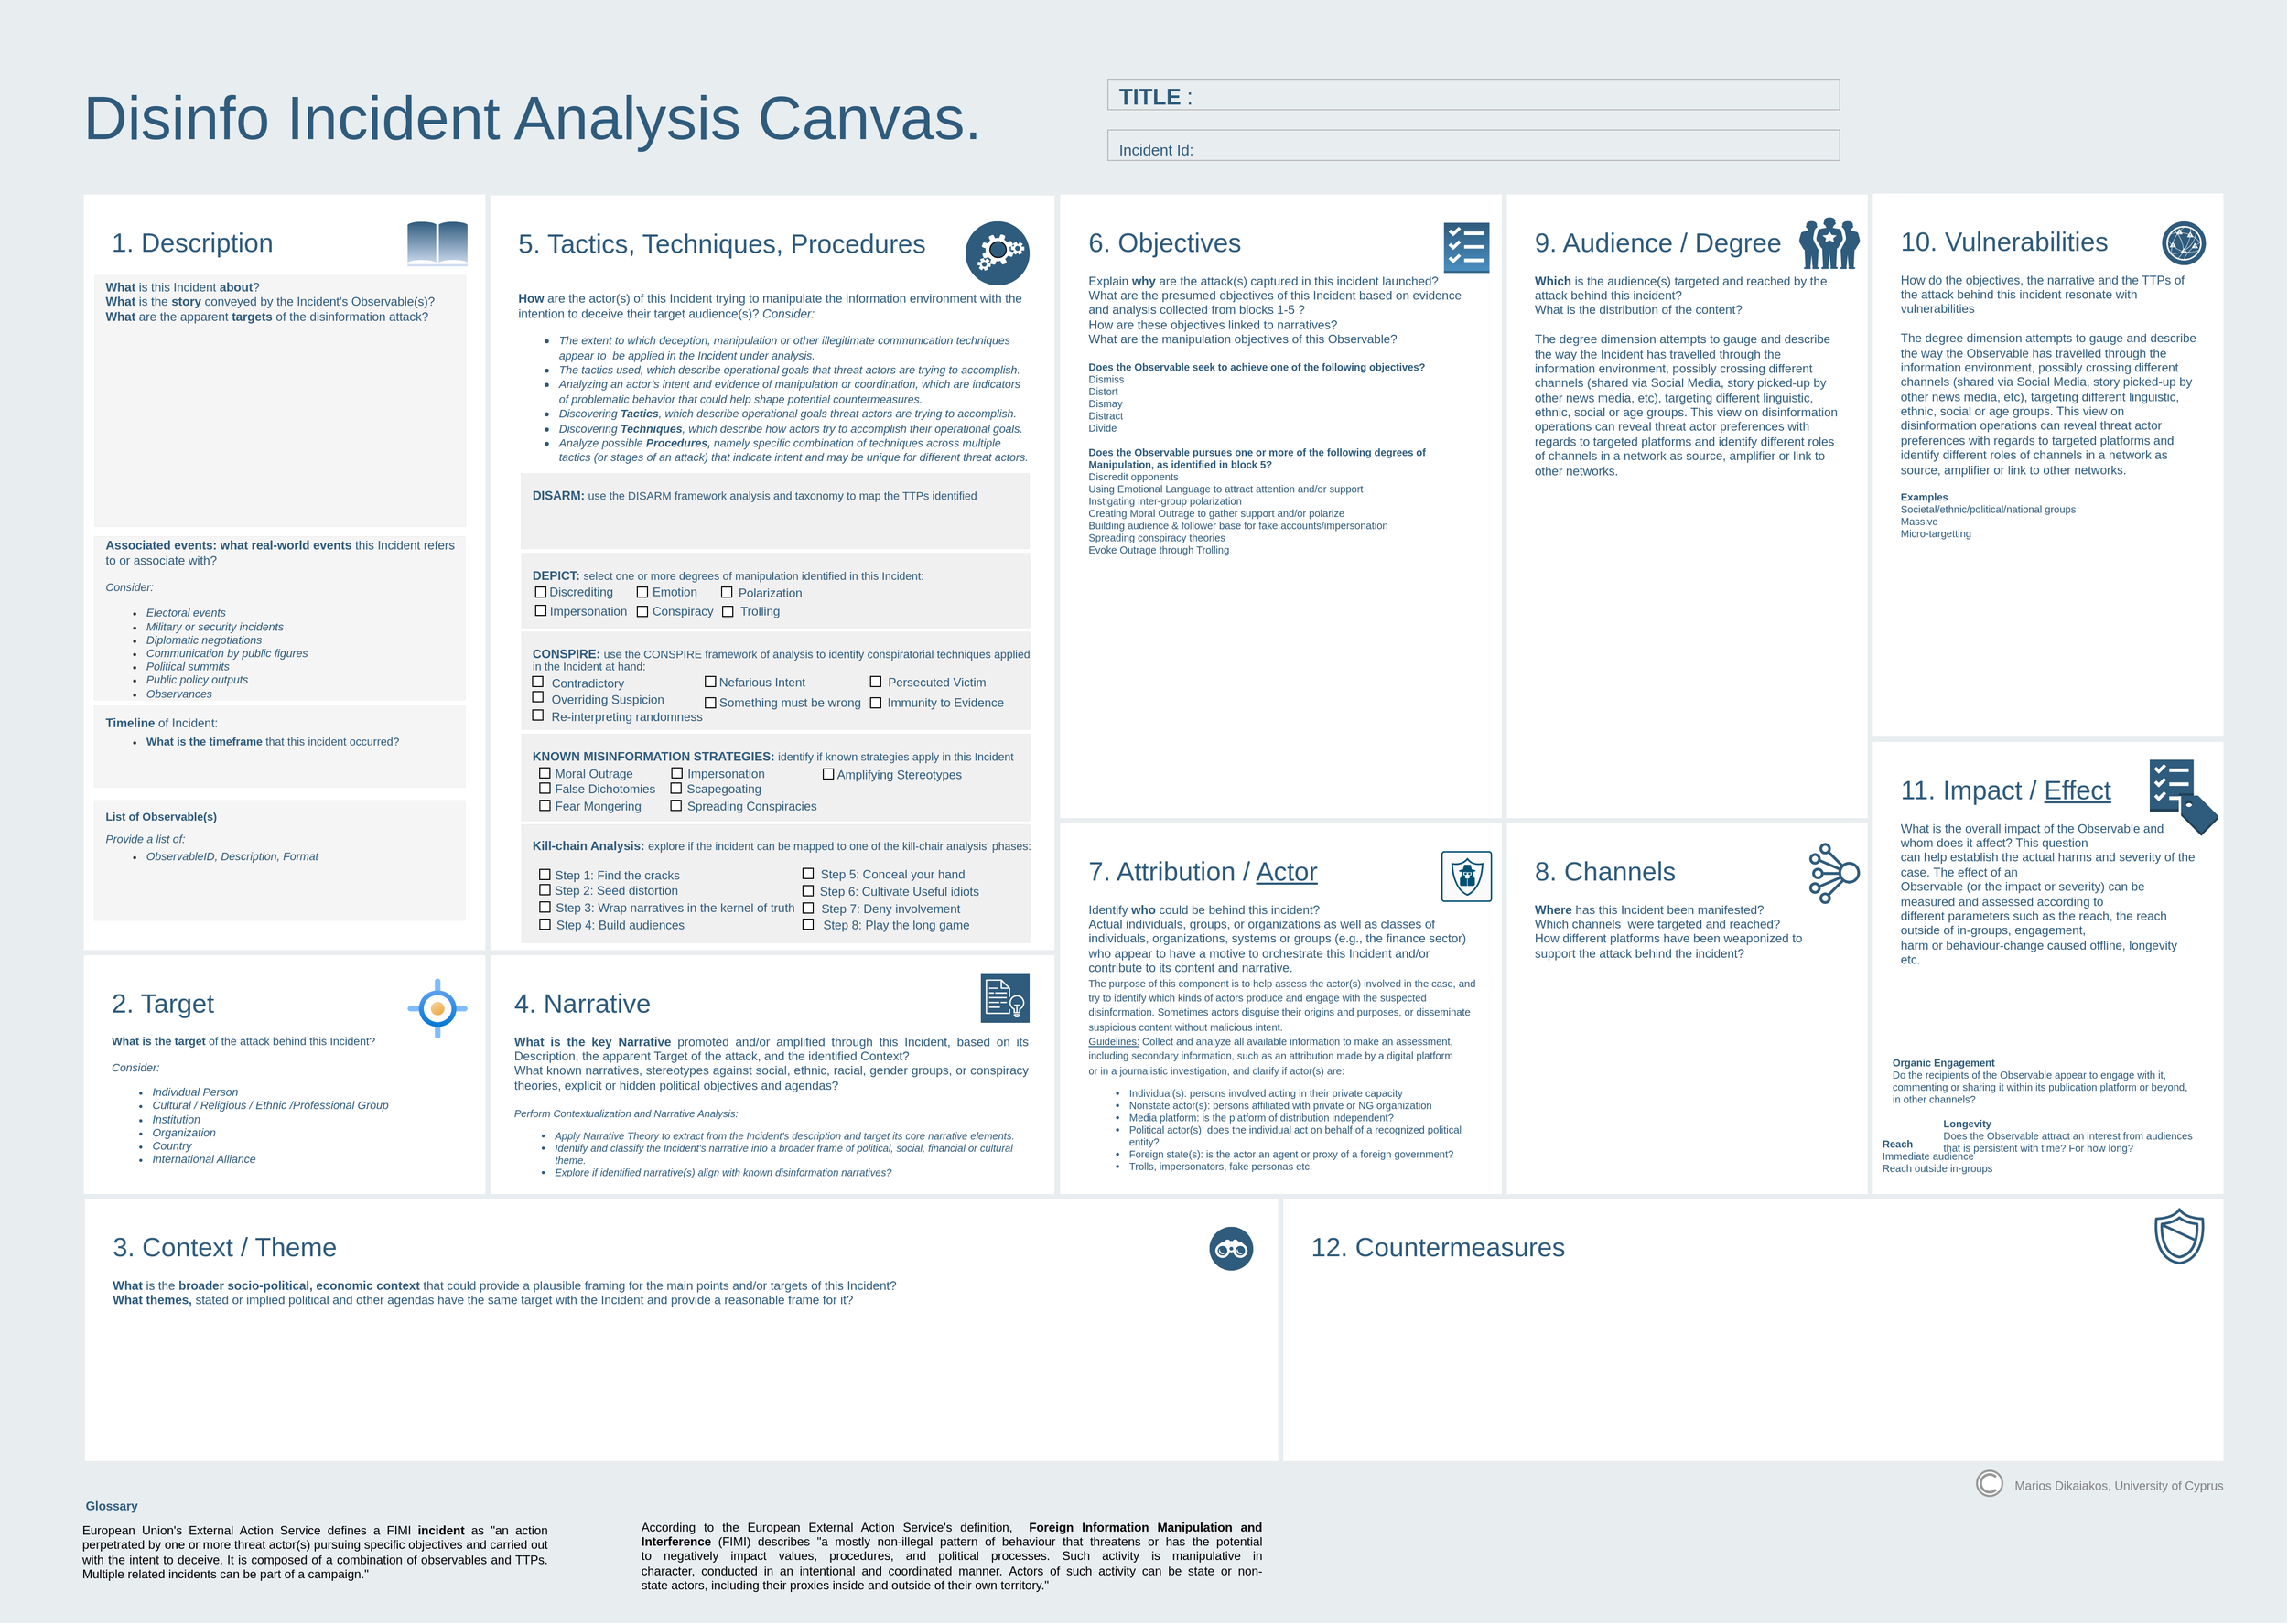 <mxfile version="23.1.5" type="device">
  <diagram id="07fea595-8f29-1299-0266-81d95cde20df" name="Page-1">
    <mxGraphModel dx="5323" dy="1423" grid="1" gridSize="10" guides="1" tooltips="1" connect="1" arrows="1" fold="1" page="1" pageScale="1" pageWidth="2336" pageHeight="1654" background="none" math="0" shadow="0">
      <root>
        <mxCell id="0" />
        <mxCell id="1" parent="0" />
        <mxCell id="698" value="" style="rounded=0;whiteSpace=wrap;html=1;shadow=0;labelBackgroundColor=none;strokeColor=none;strokeWidth=3;fillColor=#e8edf0;fontSize=60;fontColor=#2F5B7C;align=left;" parent="1" vertex="1">
          <mxGeometry x="-2290" y="32" width="2250" height="1598" as="geometry" />
        </mxCell>
        <mxCell id="699" value="&lt;div style=&quot;font-size: 26px&quot;&gt;&lt;font style=&quot;font-size: 26px&quot;&gt;9. Audience / Degree&lt;/font&gt;&lt;/div&gt;&lt;div&gt;&lt;br&gt;&lt;/div&gt;&lt;div&gt;&lt;div style=&quot;border-color: var(--border-color);&quot;&gt;&lt;span style=&quot;background-color: initial;&quot;&gt;&lt;b&gt;Which &lt;/b&gt;is the&amp;nbsp;audience(s) targeted and reached by the attack behind this incident?&lt;/span&gt;&lt;/div&gt;&lt;div style=&quot;border-color: var(--border-color);&quot;&gt;&lt;span style=&quot;background-color: initial;&quot;&gt;What is the distribution of the content?&amp;nbsp;&lt;/span&gt;&lt;br&gt;&lt;/div&gt;&lt;div style=&quot;border-color: var(--border-color);&quot;&gt;&lt;br style=&quot;border-color: var(--border-color);&quot;&gt;&lt;/div&gt;&lt;div style=&quot;border-color: var(--border-color);&quot;&gt;The degree dimension attempts to gauge and describe the way the Incident has travelled through the information environment, possibly crossing different channels (shared via Social Media, story picked-up by other news media, etc), targeting different linguistic, ethnic, social or age groups. This view on disinformation operations can reveal threat actor preferences with regards to targeted platforms and identify different roles of channels in a network as source, amplifier or link to other networks.&lt;/div&gt;&lt;/div&gt;&lt;div&gt;&lt;br&gt;&lt;/div&gt;" style="rounded=0;whiteSpace=wrap;html=1;shadow=0;labelBackgroundColor=none;strokeColor=#e8edf0;strokeWidth=5;fillColor=#ffffff;fontSize=12;fontColor=#2F5B7C;align=left;verticalAlign=top;spacing=30;" parent="1" vertex="1">
          <mxGeometry x="-810" y="221" width="360" height="619" as="geometry" />
        </mxCell>
        <mxCell id="700" value="&lt;font&gt;&lt;font style=&quot;font-size: 26px&quot;&gt;1. Description&lt;br&gt;&lt;/font&gt;&lt;/font&gt;&lt;div style=&quot;font-size: 10px&quot;&gt;&lt;br&gt;&lt;/div&gt;&lt;div style=&quot;font-size: 10px&quot;&gt;&lt;br&gt;&lt;/div&gt;" style="rounded=0;whiteSpace=wrap;html=1;shadow=0;labelBackgroundColor=none;strokeColor=#e8edf0;strokeWidth=5;fillColor=#ffffff;fontSize=12;fontColor=#2F5B7C;align=left;verticalAlign=top;spacing=30;" parent="1" vertex="1">
          <mxGeometry x="-2210" y="221" width="400" height="749" as="geometry" />
        </mxCell>
        <mxCell id="702" value="&lt;div&gt;&lt;font style=&quot;font-size: 26px&quot;&gt;5. Tactics, Techniques, Procedures&amp;nbsp;&lt;/font&gt;&lt;/div&gt;&lt;div&gt;&lt;font style=&quot;font-size: 26px&quot;&gt;&lt;br&gt;&lt;/font&gt;&lt;/div&gt;&lt;div style=&quot;&quot;&gt;&lt;div&gt;&lt;b&gt;How &lt;/b&gt;are the actor(s) of this Incident trying to manipulate the information environment with the intention to deceive their target audience(s)?&amp;nbsp;&lt;i style=&quot;background-color: initial;&quot;&gt;Consider:&lt;/i&gt;&lt;/div&gt;&lt;div&gt;&lt;ul&gt;&lt;li&gt;&lt;span style=&quot;background-color: initial;&quot;&gt;&lt;i&gt;&lt;font style=&quot;font-size: 11px;&quot;&gt;The extent to which deception, manipulation or other illegitimate communication&amp;nbsp;techniques appear to&amp;nbsp; be applied in the Incident under analysis.&amp;nbsp;&lt;/font&gt;&lt;/i&gt;&lt;/span&gt;&lt;/li&gt;&lt;li&gt;&lt;i&gt;&lt;font style=&quot;font-size: 11px;&quot;&gt;&lt;span style=&quot;background-color: initial;&quot;&gt;The t&lt;/span&gt;&lt;span style=&quot;background-color: initial;&quot;&gt;actics used, which describe operational goals that threat actors are trying to accomplish.&lt;/span&gt;&lt;/font&gt;&lt;/i&gt;&lt;/li&gt;&lt;li&gt;&lt;i&gt;&lt;font style=&quot;font-size: 11px;&quot;&gt;&lt;span style=&quot;background-color: initial;&quot;&gt;Analyzing an actor’s intent&amp;nbsp;&lt;/span&gt;&lt;span style=&quot;background-color: initial;&quot;&gt;and evidence of manipulation or coordination, which are indicators of problematic behavior that could help&amp;nbsp;&lt;/span&gt;&lt;span style=&quot;background-color: initial;&quot;&gt;shape potential countermeasures.&lt;/span&gt;&lt;/font&gt;&lt;/i&gt;&lt;/li&gt;&lt;li&gt;&lt;i&gt;&lt;font style=&quot;font-size: 11px;&quot;&gt;Discovering &lt;b&gt;Tactics&lt;/b&gt;, which describe operational goals threat actors are trying to accomplish.&amp;nbsp;&lt;/font&gt;&lt;/i&gt;&lt;/li&gt;&lt;li&gt;&lt;i&gt;&lt;font style=&quot;font-size: 11px;&quot;&gt;Discovering &lt;b&gt;Techniques&lt;/b&gt;, which describe how actors try to accomplish their operational goals.&lt;/font&gt;&lt;/i&gt;&lt;/li&gt;&lt;li&gt;&lt;i&gt;&lt;font style=&quot;font-size: 11px;&quot;&gt;Analyze possible &lt;b&gt;Procedures, &lt;/b&gt;namely&amp;nbsp;specific combination of techniques across multiple tactics (or stages of an attack) that indicate intent and may be unique for different threat actors.&lt;/font&gt;&lt;/i&gt;&lt;/li&gt;&lt;/ul&gt;&lt;/div&gt;&lt;/div&gt;" style="rounded=0;whiteSpace=wrap;html=1;shadow=0;labelBackgroundColor=none;strokeColor=#e8edf0;strokeWidth=5;fillColor=#ffffff;fontSize=12;fontColor=#2F5B7C;align=left;verticalAlign=top;spacing=30;" parent="1" vertex="1">
          <mxGeometry x="-1810" y="222" width="560" height="748" as="geometry" />
        </mxCell>
        <mxCell id="703" value="&lt;div style=&quot;font-size: 26px&quot;&gt;&lt;font style=&quot;font-size: 26px&quot;&gt;6. Objectives&lt;/font&gt;&lt;/div&gt;&lt;div&gt;&lt;br&gt;&lt;/div&gt;&lt;div&gt;Explain &lt;b&gt;why&lt;/b&gt;&amp;nbsp;are the attack(s) captured in this incident launched?&amp;nbsp;&lt;/div&gt;&lt;div&gt;What are the presumed objectives of this Incident based on evidence and analysis collected&lt;span style=&quot;background-color: initial;&quot;&gt;&amp;nbsp;from blocks 1-5 ?&amp;nbsp;&lt;/span&gt;&lt;/div&gt;&lt;div&gt;&lt;span style=&quot;background-color: initial;&quot;&gt;How are these objectives linked to narratives?&lt;/span&gt;&lt;/div&gt;&lt;div&gt;What are the manipulation objectives of this Observable?&lt;br&gt;&lt;/div&gt;&lt;div&gt;&lt;br&gt;&lt;/div&gt;&lt;div style=&quot;font-size: 10px&quot;&gt;&lt;font style=&quot;font-size: 10px&quot;&gt;&lt;b&gt;Does the Observable seek to achieve one of the following objectives?&lt;/b&gt;&lt;/font&gt;&lt;/div&gt;&lt;div style=&quot;font-size: 10px&quot;&gt;&lt;font style=&quot;font-size: 10px&quot;&gt;Dismiss&lt;/font&gt;&lt;/div&gt;&lt;div style=&quot;font-size: 10px&quot;&gt;&lt;font style=&quot;font-size: 10px&quot;&gt;Distort&lt;/font&gt;&lt;/div&gt;&lt;div style=&quot;font-size: 10px&quot;&gt;&lt;font style=&quot;font-size: 10px&quot;&gt;Dismay&lt;/font&gt;&lt;/div&gt;&lt;div style=&quot;font-size: 10px&quot;&gt;&lt;font style=&quot;font-size: 10px&quot;&gt;Distract&lt;/font&gt;&lt;/div&gt;&lt;div style=&quot;font-size: 10px&quot;&gt;&lt;font style=&quot;font-size: 10px&quot;&gt;Divide&lt;/font&gt;&lt;/div&gt;&lt;div style=&quot;font-size: 10px&quot;&gt;&lt;font style=&quot;font-size: 10px&quot;&gt;&lt;br&gt;&lt;/font&gt;&lt;/div&gt;&lt;div style=&quot;font-size: 10px&quot;&gt;&lt;font style=&quot;font-size: 10px&quot;&gt;&lt;b&gt;Does the Observable pursues one or more of the following degrees of Manipulation, as identified in block 5?&lt;/b&gt;&lt;/font&gt;&lt;/div&gt;&lt;div style=&quot;font-size: 10px&quot;&gt;Discredit opponents&lt;/div&gt;&lt;div style=&quot;font-size: 10px&quot;&gt;Using Emotional Language to attract attention and/or support&lt;/div&gt;&lt;div style=&quot;font-size: 10px&quot;&gt;Instigating inter-group polarization&lt;/div&gt;&lt;div style=&quot;font-size: 10px&quot;&gt;Creating Moral Outrage to gather support and/or polarize&lt;/div&gt;&lt;div style=&quot;font-size: 10px&quot;&gt;Building audience &amp;amp; follower base for fake accounts/impersonation&lt;/div&gt;&lt;div style=&quot;font-size: 10px&quot;&gt;Spreading conspiracy theories&lt;/div&gt;&lt;div style=&quot;font-size: 10px&quot;&gt;Evoke Outrage through Trolling&lt;/div&gt;" style="rounded=0;whiteSpace=wrap;html=1;shadow=0;labelBackgroundColor=none;strokeColor=#e8edf0;strokeWidth=5;fillColor=#ffffff;fontSize=12;fontColor=#2F5B7C;align=left;verticalAlign=top;spacing=30;" parent="1" vertex="1">
          <mxGeometry x="-1249.5" y="221" width="439.5" height="619" as="geometry" />
        </mxCell>
        <mxCell id="706" value="&lt;div style=&quot;font-size: 26px&quot;&gt;&lt;font style=&quot;font-size: 26px&quot;&gt;4. Narrative&lt;/font&gt;&lt;/div&gt;&lt;div&gt;&lt;br&gt;&lt;/div&gt;&lt;b&gt;&lt;div style=&quot;text-align: justify;&quot;&gt;&lt;b style=&quot;background-color: initial;&quot;&gt;What is the key Narrative&lt;/b&gt;&lt;span style=&quot;background-color: initial; font-weight: normal;&quot;&gt;&amp;nbsp;promoted and/or amplified through this Incident, b&lt;/span&gt;&lt;span style=&quot;background-color: initial; font-weight: normal;&quot;&gt;ased on its Description, the apparent Target of the attack, and the identified Context?&lt;/span&gt;&lt;/div&gt;&lt;/b&gt;&lt;span style=&quot;background-color: initial;&quot;&gt;&lt;div style=&quot;text-align: justify;&quot;&gt;&lt;span style=&quot;background-color: initial;&quot;&gt;What known narratives, stereotypes against social, ethnic, racial, gender groups, or conspiracy theories, explicit or hidden political objectives and agendas?&lt;/span&gt;&lt;/div&gt;&lt;/span&gt;&lt;div&gt;&lt;br&gt;&lt;/div&gt;&lt;div style=&quot;font-size: 10px&quot;&gt;&lt;div&gt;&lt;i&gt;Perform Contextualization and Narrative Analysis:&lt;/i&gt;&lt;/div&gt;&lt;div&gt;&lt;ul&gt;&lt;li&gt;&lt;i style=&quot;background-color: initial;&quot;&gt;&lt;font style=&quot;background-color: initial;&quot;&gt;Apply Narrative Theory to extract from the Incident&#39;s description and target its core narrative elements.&lt;/font&gt;&amp;nbsp;&lt;/i&gt;&lt;br&gt;&lt;/li&gt;&lt;li&gt;&lt;i&gt;Identify and classify the Incident&#39;s narrative into a broader frame of political, social, financial or cultural theme.&amp;nbsp;&lt;/i&gt;&lt;/li&gt;&lt;li&gt;&lt;span style=&quot;background-color: initial;&quot;&gt;&lt;i&gt;Explore if identified narrative(s) align with known disinformation narratives?&lt;/i&gt;&lt;/span&gt;&lt;/li&gt;&lt;/ul&gt;&lt;/div&gt;&lt;/div&gt;" style="rounded=0;whiteSpace=wrap;html=1;shadow=0;labelBackgroundColor=none;strokeColor=#e8edf0;strokeWidth=5;fillColor=#ffffff;fontSize=12;fontColor=#2F5B7C;align=left;verticalAlign=top;spacing=30;" parent="1" vertex="1">
          <mxGeometry x="-1814" y="970" width="564" height="240" as="geometry" />
        </mxCell>
        <mxCell id="707" value="&lt;div style=&quot;font-size: 26px&quot;&gt;&lt;font style=&quot;font-size: 26px&quot;&gt;11. Impact / &lt;u style=&quot;&quot;&gt;Effect&lt;/u&gt;&lt;/font&gt;&lt;/div&gt;&lt;div&gt;&lt;br&gt;&lt;/div&gt;&lt;div&gt;What is the overall impact of the Observable and whom does it affect? This question&amp;nbsp;&lt;/div&gt;&lt;div&gt;can help establish the actual harms and severity of the case.&amp;nbsp;&lt;span style=&quot;background-color: initial;&quot;&gt;The effect of an&amp;nbsp;&lt;/span&gt;&lt;/div&gt;&lt;div&gt;&lt;span style=&quot;background-color: initial;&quot;&gt;Observable (or the impact or severity) can be measured and assessed according to&lt;/span&gt;&lt;/div&gt;&lt;div&gt;&lt;span style=&quot;background-color: initial;&quot;&gt;different parameters such as the reach, the reach outside of in-groups, engagement,&amp;nbsp;&lt;/span&gt;&lt;/div&gt;&lt;div&gt;&lt;span style=&quot;background-color: initial;&quot;&gt;harm or behaviour-change caused offline, longevity etc.&lt;/span&gt;&lt;/div&gt;" style="rounded=0;whiteSpace=wrap;html=1;shadow=0;labelBackgroundColor=none;strokeColor=#e8edf0;strokeWidth=5;fillColor=#ffffff;fontSize=12;fontColor=#2F5B7C;align=left;verticalAlign=top;spacing=30;" parent="1" vertex="1">
          <mxGeometry x="-450" y="760" width="350" height="450" as="geometry" />
        </mxCell>
        <mxCell id="708" value="Disinfo Incident Analysis Canvas." style="text;html=1;resizable=0;points=[];autosize=1;align=left;verticalAlign=top;spacingTop=-4;fontSize=60;fontColor=#2F5B7C;" parent="1" vertex="1">
          <mxGeometry x="-2210" y="110" width="910" height="80" as="geometry" />
        </mxCell>
        <mxCell id="712" value="&lt;div style=&quot;font-size: 10px&quot;&gt;&lt;b&gt;Organic Engagement&lt;/b&gt;&lt;/div&gt;&lt;div style=&quot;font-size: 10px&quot;&gt;Do the recipients of the Observable appear to engage with it,&lt;/div&gt;&lt;div style=&quot;font-size: 10px&quot;&gt;commenting or sharing it within its publication platform or beyond,&amp;nbsp;&lt;/div&gt;&lt;div style=&quot;font-size: 10px&quot;&gt;in&amp;nbsp;&lt;span style=&quot;background-color: initial;&quot;&gt;other channels?&lt;/span&gt;&lt;span style=&quot;background-color: initial;&quot;&gt;&amp;nbsp;&lt;/span&gt;&lt;/div&gt;" style="text;html=1;resizable=0;points=[];autosize=1;align=left;verticalAlign=top;spacingTop=-4;fontSize=10;fontColor=#2F5B7C;" parent="1" vertex="1">
          <mxGeometry x="-430" y="1070" width="320" height="60" as="geometry" />
        </mxCell>
        <mxCell id="713" value="&lt;div style=&quot;font-size: 10px&quot;&gt;&lt;b&gt;Reach&lt;/b&gt;&lt;/div&gt;&lt;div style=&quot;font-size: 10px&quot;&gt;Immediate audience&lt;/div&gt;&lt;div style=&quot;font-size: 10px&quot;&gt;Reach outside in-groups&lt;/div&gt;&lt;div style=&quot;font-size: 10px&quot;&gt;&lt;br&gt;&lt;/div&gt;" style="text;html=1;resizable=0;points=[];autosize=1;align=left;verticalAlign=top;spacingTop=-4;fontSize=10;fontColor=#2F5B7C;" parent="1" vertex="1">
          <mxGeometry x="-440" y="1150" width="130" height="60" as="geometry" />
        </mxCell>
        <mxCell id="714" value="&lt;div style=&quot;font-size: 10px&quot;&gt;&lt;b&gt;Longevity&lt;/b&gt;&lt;/div&gt;&lt;div style=&quot;font-size: 10px&quot;&gt;Does the Observable attract an interest from audiences&amp;nbsp;&lt;/div&gt;&lt;div style=&quot;font-size: 10px&quot;&gt;that is persistent with time? For how long?&lt;/div&gt;" style="text;html=1;resizable=0;points=[];autosize=1;align=left;verticalAlign=top;spacingTop=-4;fontSize=10;fontColor=#2F5B7C;" parent="1" vertex="1">
          <mxGeometry x="-380" y="1130" width="270" height="40" as="geometry" />
        </mxCell>
        <mxCell id="718" value="" style="dashed=0;html=1;shape=mxgraph.aws3.checklist_cost;fillColor=#2F5B7C;gradientColor=none;shadow=0;labelBackgroundColor=none;strokeColor=none;strokeWidth=3;fontSize=10;fontColor=#2F5B7C;align=left;" parent="1" vertex="1">
          <mxGeometry x="-175" y="780" width="67.5" height="75" as="geometry" />
        </mxCell>
        <mxCell id="clvNrAkNPHboKzo4sber-737" value="" style="verticalLabelPosition=bottom;sketch=0;html=1;fillColor=#2F5B7C;strokeColor=none;verticalAlign=top;pointerEvents=1;align=center;shape=mxgraph.cisco_safe.people_places_things_icons.icon1;fontColor=#004C99;" parent="1" vertex="1">
          <mxGeometry x="-520" y="246.13" width="60" height="50.75" as="geometry" />
        </mxCell>
        <mxCell id="clvNrAkNPHboKzo4sber-739" style="edgeStyle=orthogonalEdgeStyle;rounded=0;orthogonalLoop=1;jettySize=auto;html=1;exitX=0.5;exitY=1;exitDx=0;exitDy=0;" parent="1" edge="1">
          <mxGeometry relative="1" as="geometry">
            <mxPoint x="-2025" y="1240" as="sourcePoint" />
            <mxPoint x="-2025" y="1240" as="targetPoint" />
          </mxGeometry>
        </mxCell>
        <mxCell id="clvNrAkNPHboKzo4sber-750" value="&lt;div style=&quot;font-size: 26px&quot;&gt;&lt;font style=&quot;font-size: 26px&quot;&gt;3. Context / Theme&lt;/font&gt;&lt;/div&gt;&lt;div&gt;&lt;br&gt;&lt;/div&gt;&lt;div&gt;&lt;b&gt;What&lt;/b&gt; is the &lt;b&gt;broader socio-political, economic context&lt;/b&gt; that could provide a plausible framing for the main points and/or targets of this Incident?&amp;nbsp;&lt;/div&gt;&lt;div&gt;&lt;b&gt;What themes,&lt;/b&gt; stated or implied political and other agendas have the same target with the Incident and provide a reasonable frame for it?&lt;br&gt;&lt;/div&gt;&lt;div&gt;&lt;br&gt;&lt;/div&gt;" style="rounded=0;whiteSpace=wrap;html=1;shadow=0;labelBackgroundColor=none;strokeColor=#e8edf0;strokeWidth=5;fillColor=#ffffff;fontSize=12;fontColor=#2F5B7C;align=left;verticalAlign=top;spacing=30;" parent="1" vertex="1">
          <mxGeometry x="-2209" y="1210" width="1179" height="263" as="geometry" />
        </mxCell>
        <mxCell id="clvNrAkNPHboKzo4sber-757" value="Marios Dikaiakos, University of Cyprus" style="text;strokeColor=none;align=center;fillColor=none;html=1;verticalAlign=middle;whiteSpace=wrap;rounded=0;fontColor=#808080;" parent="1" vertex="1">
          <mxGeometry x="-310" y="1480" width="210" height="30" as="geometry" />
        </mxCell>
        <mxCell id="Z8tYTXQU8wjhmK2s0PDr-720" value="" style="strokeColor=#999999;verticalLabelPosition=bottom;shadow=0;dashed=0;verticalAlign=top;strokeWidth=2;html=1;shape=mxgraph.mockup.misc.copyrightIcon;" parent="1" vertex="1">
          <mxGeometry x="-345" y="1480" width="25" height="25" as="geometry" />
        </mxCell>
        <mxCell id="pVPiZ-HtbXnwxw0ccNwT-718" value="&lt;font style=&quot;font-size: 15px;&quot; color=&quot;#2f5b7c&quot;&gt;&lt;br&gt;&lt;div style=&quot;&quot;&gt;&lt;span style=&quot;background-color: initial;&quot;&gt;Incident Id:&amp;nbsp; &amp;nbsp; &amp;nbsp; &amp;nbsp;&amp;nbsp;&lt;/span&gt;&lt;/div&gt;&lt;br&gt;&lt;/font&gt;" style="text;strokeColor=#B8B8B8;align=left;fillColor=none;html=1;verticalAlign=middle;whiteSpace=wrap;rounded=0;fontColor=#999999;labelBorderColor=none;spacingTop=7;spacing=11;perimeterSpacing=7;" parent="1" vertex="1">
          <mxGeometry x="-1200" y="160" width="720" height="30" as="geometry" />
        </mxCell>
        <mxCell id="aSTaS-76TJGAvLM2BYjj-718" value="" style="shadow=0;dashed=0;html=1;strokeColor=none;fillColor=#2F5B7C;labelPosition=center;verticalLabelPosition=bottom;verticalAlign=top;align=center;outlineConnect=0;shape=mxgraph.veeam.library;gradientColor=#D4E1F5;" parent="1" vertex="1">
          <mxGeometry x="-1889" y="250" width="59" height="44.36" as="geometry" />
        </mxCell>
        <mxCell id="gkMJH9zX8IEWUTjaaAih-718" value="&lt;font&gt;&lt;font style=&quot;font-size: 26px&quot;&gt;2. Target&lt;/font&gt;&lt;br&gt;&lt;/font&gt;&lt;font style=&quot;font-size: 11px;&quot;&gt;&lt;br style=&quot;font-size: 12px&quot;&gt;&lt;div style=&quot;&quot;&gt;&lt;b&gt;What&lt;/b&gt; &lt;b&gt;is the target&lt;/b&gt; of the attack behind this Incident?&lt;/div&gt;&lt;div style=&quot;&quot;&gt;&lt;i&gt;&lt;br&gt;&lt;/i&gt;&lt;/div&gt;&lt;div style=&quot;&quot;&gt;&lt;i&gt;Consider:&lt;/i&gt;&lt;/div&gt;&lt;div style=&quot;font-size: 11px;&quot;&gt;&lt;ul&gt;&lt;li&gt;&lt;span style=&quot;background-color: initial;&quot;&gt;&lt;i&gt;Individual Person&lt;/i&gt;&lt;/span&gt;&lt;/li&gt;&lt;li&gt;&lt;span style=&quot;background-color: initial;&quot;&gt;&lt;i&gt;Cultural / Religious / Ethnic /Professional Group&lt;/i&gt;&lt;/span&gt;&lt;/li&gt;&lt;li&gt;&lt;span style=&quot;background-color: initial;&quot;&gt;&lt;i&gt;Institution&lt;/i&gt;&lt;/span&gt;&lt;/li&gt;&lt;li&gt;&lt;span style=&quot;background-color: initial;&quot;&gt;&lt;i&gt;Organization&lt;/i&gt;&lt;/span&gt;&lt;/li&gt;&lt;li&gt;&lt;span style=&quot;background-color: initial;&quot;&gt;&lt;i&gt;Country&lt;/i&gt;&lt;/span&gt;&lt;/li&gt;&lt;li&gt;&lt;span style=&quot;background-color: initial;&quot;&gt;&lt;i&gt;International Alliance&lt;/i&gt;&lt;/span&gt;&lt;/li&gt;&lt;/ul&gt;&lt;/div&gt;&lt;div style=&quot;&quot;&gt;&lt;br&gt;&lt;/div&gt;&lt;/font&gt;&lt;div style=&quot;font-size: 10px&quot;&gt;&lt;br&gt;&lt;/div&gt;&lt;div style=&quot;font-size: 10px&quot;&gt;&lt;br&gt;&lt;/div&gt;" style="rounded=0;whiteSpace=wrap;html=1;shadow=0;labelBackgroundColor=none;strokeColor=#e8edf0;strokeWidth=5;fillColor=#ffffff;fontSize=12;fontColor=#2F5B7C;align=left;verticalAlign=top;spacing=30;" parent="1" vertex="1">
          <mxGeometry x="-2210" y="970" width="400" height="240" as="geometry" />
        </mxCell>
        <mxCell id="gkMJH9zX8IEWUTjaaAih-719" value="&lt;div style=&quot;text-align: justify;&quot;&gt;European Union&#39;s External Action Service defines a FIMI &lt;b&gt;incident&lt;/b&gt; as &quot;an action perpetrated by one or more threat actor(s) pursuing specific objectives and carried&amp;nbsp;&lt;span style=&quot;background-color: initial;&quot;&gt;out with the intent to deceive. It is composed of a combination of observables and TTPs. Multiple related incidents&amp;nbsp;&lt;/span&gt;&lt;span style=&quot;background-color: initial;&quot;&gt;can be part of a campaign.&quot;&lt;/span&gt;&lt;/div&gt;" style="text;strokeColor=none;align=center;fillColor=none;html=1;verticalAlign=middle;whiteSpace=wrap;rounded=0;fontColor=#000000;" parent="1" vertex="1">
          <mxGeometry x="-2210" y="1530" width="460" height="60" as="geometry" />
        </mxCell>
        <mxCell id="gkMJH9zX8IEWUTjaaAih-720" value="&lt;b&gt;Glossary&lt;/b&gt;" style="text;strokeColor=none;align=center;fillColor=none;html=1;verticalAlign=middle;whiteSpace=wrap;rounded=0;fontColor=#2F5B7C;" parent="1" vertex="1">
          <mxGeometry x="-2210" y="1500" width="60" height="30" as="geometry" />
        </mxCell>
        <mxCell id="KTAiGwlYfs7WKNJQzbvt-720" value="&lt;p style=&quot;line-height: 120%; font-size: 12px;&quot;&gt;&lt;font style=&quot;font-size: 12px;&quot; color=&quot;#2f5b7c&quot;&gt;&lt;b&gt;Associated events:&lt;/b&gt;&amp;nbsp;&lt;b&gt;what real-world events&lt;/b&gt; this Incident refers to or associate with&lt;span style=&quot;background-color: initial;&quot;&gt;?&lt;/span&gt;&lt;/font&gt;&lt;/p&gt;&lt;p style=&quot;line-height: 120%; font-size: 12px;&quot;&gt;&lt;i style=&quot;background-color: initial; color: rgb(47, 91, 124); font-size: 11px;&quot;&gt;Consider:&lt;/i&gt;&lt;/p&gt;&lt;p style=&quot;line-height: 120%; font-size: 11px;&quot;&gt;&lt;/p&gt;&lt;ul style=&quot;line-height: 120%;&quot;&gt;&lt;li&gt;&lt;font color=&quot;#2f5b7c&quot;&gt;&lt;i&gt;Electoral events&lt;/i&gt;&lt;/font&gt;&lt;/li&gt;&lt;li&gt;&lt;font color=&quot;#2f5b7c&quot;&gt;&lt;i&gt;Military or security incidents&lt;/i&gt;&lt;/font&gt;&lt;/li&gt;&lt;li&gt;&lt;font color=&quot;#2f5b7c&quot;&gt;&lt;i&gt;Diplomatic negotiations&lt;/i&gt;&lt;/font&gt;&lt;/li&gt;&lt;li&gt;&lt;font color=&quot;#2f5b7c&quot;&gt;&lt;i&gt;Communication by public figures&lt;/i&gt;&lt;/font&gt;&lt;/li&gt;&lt;li&gt;&lt;font color=&quot;#2f5b7c&quot;&gt;&lt;i&gt;Political summits&lt;/i&gt;&lt;/font&gt;&lt;/li&gt;&lt;li&gt;&lt;font color=&quot;#2f5b7c&quot;&gt;&lt;i&gt;Public policy outputs&lt;/i&gt;&lt;/font&gt;&lt;/li&gt;&lt;li&gt;&lt;font color=&quot;#2f5b7c&quot;&gt;&lt;i&gt;Observances&lt;/i&gt;&lt;/font&gt;&lt;/li&gt;&lt;/ul&gt;&lt;p&gt;&lt;/p&gt;" style="rounded=0;whiteSpace=wrap;html=1;shadow=0;labelBackgroundColor=none;strokeColor=#666666;strokeWidth=0;fillColor=#f5f5f5;fontSize=11;fontColor=#333333;align=left;verticalAlign=middle;spacing=0;spacingTop=0;spacingLeft=11;" parent="1" vertex="1">
          <mxGeometry x="-2197.5" y="560" width="365" height="161" as="geometry" />
        </mxCell>
        <mxCell id="3YunXSrgSm8D3ggenOJx-721" value="" style="sketch=0;points=[[0,0,0],[0.25,0,0],[0.5,0,0],[0.75,0,0],[1,0,0],[0,1,0],[0.25,1,0],[0.5,1,0],[0.75,1,0],[1,1,0],[0,0.25,0],[0,0.5,0],[0,0.75,0],[1,0.25,0],[1,0.5,0],[1,0.75,0]];outlineConnect=0;fontColor=#232F3E;fillColor=#2F5B7C;strokeColor=#ffffff;dashed=0;verticalLabelPosition=bottom;verticalAlign=top;align=center;html=1;fontSize=12;fontStyle=0;aspect=fixed;shape=mxgraph.aws4.resourceIcon;resIcon=mxgraph.aws4.comprehend;" parent="1" vertex="1">
          <mxGeometry x="-1325" y="991" width="48" height="48" as="geometry" />
        </mxCell>
        <mxCell id="cAoARAnAle2QqVufT_rQ-718" value="&lt;span style=&quot;background-color: initial; color: rgb(47, 91, 124);&quot;&gt;&lt;br&gt;&lt;div style=&quot;&quot;&gt;&lt;span style=&quot;background-color: initial;&quot;&gt;&lt;font size=&quot;1&quot; style=&quot;&quot;&gt;&lt;b style=&quot;font-size: 22px;&quot;&gt;TITLE&lt;/b&gt;&lt;/font&gt;&lt;font style=&quot;font-size: 20px;&quot;&gt; &lt;/font&gt;&lt;font style=&quot;font-size: 22px;&quot;&gt;:&lt;/font&gt;&lt;font style=&quot;font-size: 20px;&quot;&gt;&amp;nbsp; &amp;nbsp;&lt;/font&gt;&lt;span style=&quot;font-size: 15px;&quot;&gt; &amp;nbsp; &amp;nbsp; &amp;nbsp; &amp;nbsp;&lt;/span&gt;&lt;/span&gt;&lt;/div&gt;&lt;/span&gt;&lt;font style=&quot;font-size: 15px;&quot; color=&quot;#2f5b7c&quot;&gt;&lt;br&gt;&lt;/font&gt;" style="text;align=left;html=1;verticalAlign=middle;whiteSpace=wrap;rounded=0;labelBorderColor=none;spacingTop=7;spacing=11;perimeterSpacing=7;shadow=0;fillColor=none;strokeColor=#B8B8B8;" parent="1" vertex="1">
          <mxGeometry x="-1200" y="110" width="720" height="30" as="geometry" />
        </mxCell>
        <mxCell id="cAoARAnAle2QqVufT_rQ-720" value="&lt;font&gt;&lt;font style=&quot;font-size: 26px&quot;&gt;7. Attribution / &lt;u&gt;Actor&lt;/u&gt;&lt;/font&gt;&lt;br style=&quot;font-size: 12px&quot;&gt;&lt;/font&gt;&lt;font&gt;&lt;br style=&quot;font-size: 12px&quot;&gt;Identify &lt;b&gt;who&lt;/b&gt;&amp;nbsp;could be behind this incident? &lt;br&gt;Actual individuals, groups, or organizations&amp;nbsp;as well as classes of individuals, organizations, systems or groups (e.g., the finance sector) who appear to have a motive to orchestrate this Incident and/or contribute to its content and narrative.&amp;nbsp;&lt;br&gt;&lt;font style=&quot;&quot;&gt;&lt;span style=&quot;font-size: 10px;&quot;&gt;The purpose of this component is to help assess the actor(s) involved in the&amp;nbsp;&lt;/span&gt;&lt;span style=&quot;font-size: 10px; background-color: initial;&quot;&gt;case, and try to identify which kinds of actors produce and engage with the suspected disinformation.&amp;nbsp;&lt;/span&gt;&lt;span style=&quot;font-size: 10px; background-color: initial;&quot;&gt;Sometimes actors disguise their origins and purposes, or disseminate suspicious content without malicious intent.&amp;nbsp;&amp;nbsp;&lt;br&gt;&lt;/span&gt;&lt;span style=&quot;background-color: initial; font-size: 10px;&quot;&gt;&lt;u&gt;Guidelines:&lt;/u&gt; Collect and analyze all available information to make an assessment, &lt;/span&gt;&lt;span style=&quot;background-color: initial; font-size: 10px;&quot;&gt;including secondary information, such as an attribution made by a digital platform or&amp;nbsp;in&lt;/span&gt;&lt;span style=&quot;background-color: initial; font-size: 10px;&quot;&gt;&amp;nbsp;a journalistic investigation, and clarify if actor(s) are:&lt;br&gt;&lt;/span&gt;&lt;span style=&quot;font-size: 10px; background-color: initial;&quot;&gt;&lt;ul&gt;&lt;li&gt;&lt;font&gt;&lt;font style=&quot;&quot;&gt;&lt;span style=&quot;background-color: initial; font-size: 10px;&quot;&gt;Individual(s): persons involved acting in their private capacity&lt;/span&gt;&lt;/font&gt;&lt;/font&gt;&lt;/li&gt;&lt;li&gt;Nonstate actor(s): persons affiliated with private or NG organization&lt;/li&gt;&lt;li&gt;Media platform: is the platform of distribution independent?&lt;/li&gt;&lt;li&gt;Political actor(s): does the individual act on behalf of a recognized political entity?&lt;/li&gt;&lt;li&gt;Foreign state(s): is the actor an agent or proxy of a foreign government?&lt;/li&gt;&lt;li&gt;Trolls, impersonators, fake personas etc.&lt;/li&gt;&lt;/ul&gt;&lt;/span&gt;&lt;/font&gt;&lt;/font&gt;" style="rounded=0;whiteSpace=wrap;html=1;shadow=0;labelBackgroundColor=none;strokeColor=#e8edf0;strokeWidth=5;fillColor=#ffffff;fontSize=12;fontColor=#2F5B7C;align=left;verticalAlign=top;spacing=30;" parent="1" vertex="1">
          <mxGeometry x="-1249.5" y="840" width="439.5" height="370" as="geometry" />
        </mxCell>
        <mxCell id="cAoARAnAle2QqVufT_rQ-721" value="" style="sketch=0;points=[[0.015,0.015,0],[0.985,0.015,0],[0.985,0.985,0],[0.015,0.985,0],[0.25,0,0],[0.5,0,0],[0.75,0,0],[1,0.25,0],[1,0.5,0],[1,0.75,0],[0.75,1,0],[0.5,1,0],[0.25,1,0],[0,0.75,0],[0,0.5,0],[0,0.25,0]];verticalLabelPosition=bottom;html=1;verticalAlign=top;aspect=fixed;align=center;pointerEvents=1;shape=mxgraph.cisco19.rect;prIcon=next_generation_intrusion_prevention_system;fillColor=#FAFAFA;strokeColor=#005073;" parent="1" vertex="1">
          <mxGeometry x="-872" y="870" width="50" height="50" as="geometry" />
        </mxCell>
        <mxCell id="cAoARAnAle2QqVufT_rQ-723" value="&lt;p style=&quot;line-height: 0%; font-size: 11px;&quot;&gt;&lt;b&gt;&lt;font color=&quot;#2f5b7c&quot;&gt;List of Observable(s)&lt;/font&gt;&lt;/b&gt;&lt;/p&gt;&lt;p style=&quot;line-height: 0%; font-size: 11px;&quot;&gt;&lt;font color=&quot;#2f5b7c&quot;&gt;&lt;i&gt;&lt;br&gt;&lt;/i&gt;&lt;/font&gt;&lt;/p&gt;&lt;p style=&quot;line-height: 0%; font-size: 11px;&quot;&gt;&lt;font color=&quot;#2f5b7c&quot;&gt;&lt;i&gt;Provide a list of:&lt;/i&gt;&lt;/font&gt;&lt;/p&gt;&lt;ul&gt;&lt;li&gt;&lt;font color=&quot;#2f5b7c&quot;&gt;&lt;i&gt;ObservableID, Description, Format&lt;/i&gt;&lt;/font&gt;&lt;/li&gt;&lt;/ul&gt;&lt;p&gt;&lt;/p&gt;" style="rounded=0;whiteSpace=wrap;html=1;shadow=0;labelBackgroundColor=none;strokeColor=#666666;strokeWidth=0;fillColor=#f5f5f5;fontSize=11;fontColor=#333333;align=left;verticalAlign=top;spacing=0;spacingTop=0;spacingLeft=11;" parent="1" vertex="1">
          <mxGeometry x="-2197.5" y="820" width="365" height="118" as="geometry" />
        </mxCell>
        <mxCell id="cAoARAnAle2QqVufT_rQ-724" value="&lt;div style=&quot;font-size: 12px;&quot;&gt;&lt;font style=&quot;font-size: 12px;&quot; color=&quot;#2f5b7c&quot;&gt;&lt;b&gt;What&lt;/b&gt;&amp;nbsp;is this Incident &lt;b&gt;about&lt;/b&gt;?&amp;nbsp;&lt;/font&gt;&lt;/div&gt;&lt;div style=&quot;font-size: 12px;&quot;&gt;&lt;font style=&quot;font-size: 12px;&quot; color=&quot;#2f5b7c&quot;&gt;&lt;b&gt;What&lt;/b&gt;&amp;nbsp;is the &lt;b&gt;story&lt;/b&gt; conveyed by the Incident&#39;s Observable(s)?&amp;nbsp;&lt;/font&gt;&lt;/div&gt;&lt;div style=&quot;font-size: 12px;&quot;&gt;&lt;font style=&quot;font-size: 12px;&quot; color=&quot;#2f5b7c&quot;&gt;&lt;b&gt;What&lt;/b&gt;&amp;nbsp;are the apparent &lt;b&gt;targets&lt;/b&gt; of the disinformation attack?&lt;/font&gt;&lt;/div&gt;" style="rounded=0;whiteSpace=wrap;html=1;shadow=0;labelBackgroundColor=none;strokeWidth=0;fontSize=11;align=left;verticalAlign=top;spacing=0;spacingTop=0;spacingLeft=11;fillColor=#f5f5f5;fontColor=#333333;strokeColor=#666666;" parent="1" vertex="1">
          <mxGeometry x="-2197" y="303" width="365" height="247" as="geometry" />
        </mxCell>
        <mxCell id="cAoARAnAle2QqVufT_rQ-725" value="&lt;p style=&quot;line-height: 0%; font-size: 12px;&quot;&gt;&lt;font style=&quot;font-size: 12px;&quot; color=&quot;#2f5b7c&quot;&gt;&lt;b&gt;Timeline &lt;/b&gt;of Incident:&amp;nbsp;&lt;/font&gt;&lt;/p&gt;&lt;p style=&quot;line-height: 0%; font-size: 11px;&quot;&gt;&lt;/p&gt;&lt;ul&gt;&lt;li&gt;&lt;font color=&quot;#2f5b7c&quot;&gt;&lt;b&gt;What is the timeframe&lt;/b&gt; that this incident occurred?&lt;/font&gt;&lt;/li&gt;&lt;/ul&gt;&lt;p&gt;&lt;/p&gt;" style="rounded=0;whiteSpace=wrap;html=1;shadow=0;labelBackgroundColor=none;strokeColor=#666666;strokeWidth=0;fillColor=#f5f5f5;fontSize=11;fontColor=#333333;align=left;verticalAlign=top;spacing=0;spacingTop=0;spacingLeft=11;" parent="1" vertex="1">
          <mxGeometry x="-2197.5" y="727" width="365" height="80" as="geometry" />
        </mxCell>
        <mxCell id="cAoARAnAle2QqVufT_rQ-727" value="" style="fillColor=#2F5B7C;verticalLabelPosition=bottom;sketch=0;html=1;strokeColor=#ffffff;verticalAlign=top;align=center;points=[[0.145,0.145,0],[0.5,0,0],[0.855,0.145,0],[1,0.5,0],[0.855,0.855,0],[0.5,1,0],[0.145,0.855,0],[0,0.5,0]];pointerEvents=1;shape=mxgraph.cisco_safe.compositeIcon;bgIcon=ellipse;resIcon=mxgraph.cisco_safe.capability.host_context;" parent="1" vertex="1">
          <mxGeometry x="-1100" y="1240" width="43" height="43" as="geometry" />
        </mxCell>
        <mxCell id="cAoARAnAle2QqVufT_rQ-730" value="" style="image;aspect=fixed;html=1;points=[];align=center;fontSize=12;image=img/lib/azure2/other/Targets_Management.svg;" parent="1" vertex="1">
          <mxGeometry x="-1889" y="995.5" width="59" height="59" as="geometry" />
        </mxCell>
        <mxCell id="PCgax0G6skfG9ThHFStt-723" value="&lt;div style=&quot;font-size: 26px&quot;&gt;10. Vulnerabilities&lt;/div&gt;&lt;div&gt;&lt;br&gt;&lt;/div&gt;&lt;div&gt;&lt;div style=&quot;border-color: var(--border-color);&quot;&gt;How do the objectives, the narrative and the TTPs of the attack behind this incident resonate with vulnerabilities&amp;nbsp;&lt;/div&gt;&lt;div style=&quot;border-color: var(--border-color);&quot;&gt;&lt;br style=&quot;border-color: var(--border-color);&quot;&gt;&lt;/div&gt;&lt;div style=&quot;border-color: var(--border-color);&quot;&gt;The degree dimension attempts to gauge and describe the way the Observable has travelled through the information environment, possibly crossing different channels (shared via Social Media, story picked-up by other news media, etc), targeting different linguistic, ethnic, social or age groups. This view on disinformation operations can reveal threat actor preferences with regards to targeted platforms and identify different roles of channels in a network as source, amplifier or link to other networks.&lt;/div&gt;&lt;/div&gt;&lt;div&gt;&lt;br&gt;&lt;/div&gt;&lt;div style=&quot;font-size: 10px&quot;&gt;&lt;font style=&quot;font-size: 10px&quot;&gt;&lt;b&gt;Examples&lt;/b&gt;&lt;/font&gt;&lt;/div&gt;&lt;div style=&quot;font-size: 10px&quot;&gt;&lt;div style=&quot;border-color: var(--border-color);&quot;&gt;Societal/ethnic/political/national groups&lt;/div&gt;&lt;div style=&quot;border-color: var(--border-color);&quot;&gt;&lt;font style=&quot;border-color: var(--border-color);&quot;&gt;Massive&lt;/font&gt;&lt;/div&gt;&lt;div style=&quot;border-color: var(--border-color);&quot;&gt;&lt;font style=&quot;border-color: var(--border-color);&quot;&gt;Micro-targetting&lt;/font&gt;&lt;/div&gt;&lt;/div&gt;" style="rounded=0;whiteSpace=wrap;html=1;shadow=0;labelBackgroundColor=none;strokeColor=#e8edf0;strokeWidth=5;fillColor=#ffffff;fontSize=12;fontColor=#2F5B7C;align=left;verticalAlign=top;spacing=30;" parent="1" vertex="1">
          <mxGeometry x="-450" y="220" width="350" height="539" as="geometry" />
        </mxCell>
        <mxCell id="PCgax0G6skfG9ThHFStt-725" value="&lt;div style=&quot;font-size: 26px&quot;&gt;8. Channels&lt;/div&gt;&lt;div&gt;&lt;br&gt;&lt;/div&gt;&lt;div&gt;&lt;div style=&quot;border-color: var(--border-color);&quot;&gt;&lt;b&gt;Where&lt;/b&gt; has this Incident been manifested?&amp;nbsp;&lt;/div&gt;&lt;div style=&quot;border-color: var(--border-color);&quot;&gt;Which channels&amp;nbsp; were targeted and reached?&lt;/div&gt;&lt;div style=&quot;border-color: var(--border-color);&quot;&gt;How different platforms have been weaponized to support the attack behind the incident?&lt;/div&gt;&lt;div style=&quot;border-color: var(--border-color);&quot;&gt;&lt;br&gt;&lt;/div&gt;&lt;/div&gt;" style="rounded=0;whiteSpace=wrap;html=1;shadow=0;labelBackgroundColor=none;strokeColor=#e8edf0;strokeWidth=5;fillColor=#ffffff;fontSize=12;fontColor=#2F5B7C;align=left;verticalAlign=top;spacing=30;" parent="1" vertex="1">
          <mxGeometry x="-810" y="840" width="360" height="370" as="geometry" />
        </mxCell>
        <mxCell id="PCgax0G6skfG9ThHFStt-727" value="" style="group" parent="1" vertex="1" connectable="0">
          <mxGeometry x="-1340" y="250" width="63" height="63" as="geometry" />
        </mxCell>
        <mxCell id="cAoARAnAle2QqVufT_rQ-728" value="" style="fillColor=#2F5B7C;verticalLabelPosition=bottom;sketch=0;html=1;strokeColor=#ffffff;verticalAlign=top;align=center;points=[[0.145,0.145,0],[0.5,0,0],[0.855,0.145,0],[1,0.5,0],[0.855,0.855,0],[0.5,1,0],[0.145,0.855,0],[0,0.5,0]];pointerEvents=1;shape=mxgraph.cisco_safe.compositeIcon;bgIcon=ellipse;resIcon=mxgraph.cisco_safe.capability.analysis_correlation;" parent="PCgax0G6skfG9ThHFStt-727" vertex="1">
          <mxGeometry width="63" height="63" as="geometry" />
        </mxCell>
        <mxCell id="PCgax0G6skfG9ThHFStt-726" value="" style="ellipse;whiteSpace=wrap;html=1;fillColor=#2F5B7C;" parent="PCgax0G6skfG9ThHFStt-727" vertex="1">
          <mxGeometry x="24" y="20" width="16" height="15.68" as="geometry" />
        </mxCell>
        <mxCell id="PCgax0G6skfG9ThHFStt-728" value="" style="fillColor=#2F5B7C;verticalLabelPosition=bottom;sketch=0;html=1;strokeColor=#ffffff;verticalAlign=top;align=center;points=[[0.145,0.145,0],[0.5,0,0],[0.855,0.145,0],[1,0.5,0],[0.855,0.855,0],[0.5,1,0],[0.145,0.855,0],[0,0.5,0]];pointerEvents=1;shape=mxgraph.cisco_safe.compositeIcon;bgIcon=ellipse;resIcon=mxgraph.cisco_safe.capability.vulnerability_management;" parent="1" vertex="1">
          <mxGeometry x="-162.75" y="250" width="43" height="43" as="geometry" />
        </mxCell>
        <mxCell id="PCgax0G6skfG9ThHFStt-729" value="" style="sketch=0;outlineConnect=0;fontColor=#232F3E;gradientColor=none;fillColor=#2F5B7C;strokeColor=none;dashed=0;verticalLabelPosition=bottom;verticalAlign=top;align=center;html=1;fontSize=12;fontStyle=0;aspect=fixed;pointerEvents=1;shape=mxgraph.aws4.iot_analytics_channel;" parent="1" vertex="1">
          <mxGeometry x="-510" y="862" width="50" height="60" as="geometry" />
        </mxCell>
        <mxCell id="PCgax0G6skfG9ThHFStt-730" value="&lt;div style=&quot;font-size: 26px&quot;&gt;&lt;font style=&quot;font-size: 26px&quot;&gt;12. Countermeasures&lt;/font&gt;&lt;/div&gt;&lt;div&gt;&lt;br&gt;&lt;/div&gt;&lt;div&gt;&lt;br&gt;&lt;/div&gt;&lt;div&gt;&lt;br&gt;&lt;/div&gt;" style="rounded=0;whiteSpace=wrap;html=1;shadow=0;labelBackgroundColor=none;strokeColor=#e8edf0;strokeWidth=5;fillColor=#ffffff;fontSize=12;fontColor=#2F5B7C;align=left;verticalAlign=top;spacing=30;" parent="1" vertex="1">
          <mxGeometry x="-1030" y="1210" width="930" height="263" as="geometry" />
        </mxCell>
        <mxCell id="PCgax0G6skfG9ThHFStt-731" value="" style="sketch=0;outlineConnect=0;fontColor=#232F3E;gradientColor=none;fillColor=#2F5B7C;strokeColor=none;dashed=0;verticalLabelPosition=bottom;verticalAlign=top;align=center;html=1;fontSize=12;fontStyle=0;aspect=fixed;pointerEvents=1;shape=mxgraph.aws4.shield2;" parent="1" vertex="1">
          <mxGeometry x="-175" y="1220" width="58.5" height="58.5" as="geometry" />
        </mxCell>
        <mxCell id="jYpSAVN3HcRYQqAH1gX4-718" value="&lt;div style=&quot;text-align: justify;&quot;&gt;&lt;span style=&quot;background-color: initial;&quot;&gt;According to the European External Action Service&#39;s definition,&amp;nbsp;&amp;nbsp;&lt;/span&gt;&lt;span style=&quot;background-color: initial;&quot;&gt;&lt;b&gt;Foreign Information Manipulation and Interference&amp;nbsp;&lt;/b&gt;&lt;/span&gt;&lt;span style=&quot;background-color: initial;&quot;&gt;(FIMI) describes &quot;a mostly non-illegal pattern of&amp;nbsp;&lt;/span&gt;&lt;span style=&quot;background-color: initial;&quot;&gt;behaviour that threatens or has the potential to&amp;nbsp;&lt;/span&gt;&lt;span style=&quot;background-color: initial;&quot;&gt;negatively impact values, procedures, and political&amp;nbsp;&lt;/span&gt;&lt;span style=&quot;background-color: initial;&quot;&gt;processes. Such activity is manipulative in character,&amp;nbsp;&lt;/span&gt;&lt;span style=&quot;background-color: initial;&quot;&gt;conducted in an intentional and coordinated manner.&amp;nbsp;&lt;/span&gt;&lt;span style=&quot;background-color: initial;&quot;&gt;Actors of such activity can be state or non-state&amp;nbsp;&lt;/span&gt;&lt;span style=&quot;background-color: initial;&quot;&gt;actors, including their proxies inside and outside&amp;nbsp;&lt;/span&gt;&lt;span style=&quot;background-color: initial;&quot;&gt;of their own territory.&quot;&lt;/span&gt;&lt;/div&gt;" style="text;strokeColor=none;align=center;fillColor=none;html=1;verticalAlign=middle;whiteSpace=wrap;rounded=0;" vertex="1" parent="1">
          <mxGeometry x="-1660" y="1549" width="613" height="30" as="geometry" />
        </mxCell>
        <mxCell id="jYpSAVN3HcRYQqAH1gX4-721" value="&lt;p style=&quot;line-height: 110%;&quot;&gt;&lt;font style=&quot;&quot; color=&quot;#2f5b7c&quot;&gt;&lt;b style=&quot;font-size: 12px;&quot;&gt;DISARM: &lt;/b&gt;use the DISARM framework analysis and taxonomy to map the TTPs identified&lt;/font&gt;&lt;/p&gt;&lt;p&gt;&lt;/p&gt;" style="rounded=0;whiteSpace=wrap;html=1;shadow=0;labelBackgroundColor=none;strokeColor=#666666;strokeWidth=0;fillColor=#F0F0F0;fontSize=11;fontColor=#333333;align=left;verticalAlign=top;spacing=0;spacingTop=0;spacingLeft=11;" vertex="1" parent="1">
          <mxGeometry x="-1777.5" y="498" width="500" height="74" as="geometry" />
        </mxCell>
        <mxCell id="jYpSAVN3HcRYQqAH1gX4-722" value="&lt;p style=&quot;line-height: 110%;&quot;&gt;&lt;font style=&quot;&quot; color=&quot;#2f5b7c&quot;&gt;&lt;b style=&quot;font-size: 12px;&quot;&gt;DEPICT: &lt;/b&gt;select one or more degrees of manipulation identified in this Incident:&lt;/font&gt;&lt;/p&gt;&lt;p&gt;&lt;/p&gt;" style="rounded=0;whiteSpace=wrap;html=1;shadow=0;labelBackgroundColor=none;strokeColor=#666666;strokeWidth=0;fillColor=#F0F0F0;fontSize=11;fontColor=#333333;align=left;verticalAlign=top;spacing=0;spacingTop=0;spacingLeft=11;" vertex="1" parent="1">
          <mxGeometry x="-1777" y="576.5" width="500" height="73.5" as="geometry" />
        </mxCell>
        <mxCell id="jYpSAVN3HcRYQqAH1gX4-734" value="" style="group;fontColor=#2F5B7C;" vertex="1" connectable="0" parent="1">
          <mxGeometry x="-1763" y="600" width="75" height="30" as="geometry" />
        </mxCell>
        <mxCell id="jYpSAVN3HcRYQqAH1gX4-723" value="" style="whiteSpace=wrap;html=1;aspect=fixed;" vertex="1" parent="jYpSAVN3HcRYQqAH1gX4-734">
          <mxGeometry y="10" width="10" height="10" as="geometry" />
        </mxCell>
        <mxCell id="jYpSAVN3HcRYQqAH1gX4-729" value="&lt;font color=&quot;#2f5b7c&quot;&gt;Discrediting&lt;/font&gt;" style="text;strokeColor=none;align=center;fillColor=none;html=1;verticalAlign=middle;whiteSpace=wrap;rounded=0;" vertex="1" parent="jYpSAVN3HcRYQqAH1gX4-734">
          <mxGeometry x="15" width="60" height="30" as="geometry" />
        </mxCell>
        <mxCell id="jYpSAVN3HcRYQqAH1gX4-735" value="" style="group;fontColor=#2F5B7C;" vertex="1" connectable="0" parent="1">
          <mxGeometry x="-1663" y="600" width="67" height="30" as="geometry" />
        </mxCell>
        <mxCell id="jYpSAVN3HcRYQqAH1gX4-724" value="" style="whiteSpace=wrap;html=1;aspect=fixed;" vertex="1" parent="jYpSAVN3HcRYQqAH1gX4-735">
          <mxGeometry y="10" width="10" height="10" as="geometry" />
        </mxCell>
        <mxCell id="jYpSAVN3HcRYQqAH1gX4-732" value="&lt;font color=&quot;#2f5b7c&quot;&gt;Emotion&lt;/font&gt;" style="text;strokeColor=none;align=center;fillColor=none;html=1;verticalAlign=middle;whiteSpace=wrap;rounded=0;" vertex="1" parent="jYpSAVN3HcRYQqAH1gX4-735">
          <mxGeometry x="7" width="60" height="30" as="geometry" />
        </mxCell>
        <mxCell id="jYpSAVN3HcRYQqAH1gX4-747" value="&lt;p style=&quot;line-height: 110%;&quot;&gt;&lt;font style=&quot;&quot; color=&quot;#2f5b7c&quot;&gt;&lt;b style=&quot;font-size: 12px;&quot;&gt;CONSPIRE: &lt;/b&gt;use the CONSPIRE framework of analysis to identify conspiratorial techniques applied in the Incident at hand:&lt;/font&gt;&lt;/p&gt;&lt;p&gt;&lt;/p&gt;" style="rounded=0;whiteSpace=wrap;html=1;shadow=0;labelBackgroundColor=none;strokeColor=#666666;strokeWidth=0;fillColor=#F0F0F0;fontSize=11;fontColor=#333333;align=left;verticalAlign=top;spacing=0;spacingTop=0;spacingLeft=11;" vertex="1" parent="1">
          <mxGeometry x="-1777" y="654" width="500" height="96" as="geometry" />
        </mxCell>
        <mxCell id="jYpSAVN3HcRYQqAH1gX4-748" value="" style="group" vertex="1" connectable="0" parent="1">
          <mxGeometry x="-1763" y="619" width="82" height="30" as="geometry" />
        </mxCell>
        <mxCell id="jYpSAVN3HcRYQqAH1gX4-739" value="" style="whiteSpace=wrap;html=1;aspect=fixed;" vertex="1" parent="jYpSAVN3HcRYQqAH1gX4-748">
          <mxGeometry y="9" width="10" height="10" as="geometry" />
        </mxCell>
        <mxCell id="jYpSAVN3HcRYQqAH1gX4-740" value="Impersonation" style="text;strokeColor=none;align=center;fillColor=none;html=1;verticalAlign=middle;whiteSpace=wrap;rounded=0;fontColor=#2F5B7C;" vertex="1" parent="jYpSAVN3HcRYQqAH1gX4-748">
          <mxGeometry x="22" width="60" height="30" as="geometry" />
        </mxCell>
        <mxCell id="jYpSAVN3HcRYQqAH1gX4-749" value="" style="group" vertex="1" connectable="0" parent="1">
          <mxGeometry x="-1663" y="619" width="75" height="30" as="geometry" />
        </mxCell>
        <mxCell id="jYpSAVN3HcRYQqAH1gX4-741" value="" style="whiteSpace=wrap;html=1;aspect=fixed;" vertex="1" parent="jYpSAVN3HcRYQqAH1gX4-749">
          <mxGeometry y="10" width="10" height="10" as="geometry" />
        </mxCell>
        <mxCell id="jYpSAVN3HcRYQqAH1gX4-742" value="Conspiracy" style="text;strokeColor=none;align=center;fillColor=none;html=1;verticalAlign=middle;whiteSpace=wrap;rounded=0;fontColor=#2F5B7C;" vertex="1" parent="jYpSAVN3HcRYQqAH1gX4-749">
          <mxGeometry x="15" width="60" height="30" as="geometry" />
        </mxCell>
        <mxCell id="jYpSAVN3HcRYQqAH1gX4-751" value="" style="group" vertex="1" connectable="0" parent="1">
          <mxGeometry x="-1580" y="601" width="78" height="48" as="geometry" />
        </mxCell>
        <mxCell id="jYpSAVN3HcRYQqAH1gX4-737" value="" style="whiteSpace=wrap;html=1;aspect=fixed;" vertex="1" parent="jYpSAVN3HcRYQqAH1gX4-751">
          <mxGeometry y="9" width="10" height="10" as="geometry" />
        </mxCell>
        <mxCell id="jYpSAVN3HcRYQqAH1gX4-738" value="Polarization" style="text;strokeColor=none;align=center;fillColor=none;html=1;verticalAlign=middle;whiteSpace=wrap;rounded=0;fontColor=#2F5B7C;" vertex="1" parent="jYpSAVN3HcRYQqAH1gX4-751">
          <mxGeometry x="18" width="60" height="30" as="geometry" />
        </mxCell>
        <mxCell id="jYpSAVN3HcRYQqAH1gX4-743" value="" style="group;fontColor=#2F5B7C;" vertex="1" connectable="0" parent="jYpSAVN3HcRYQqAH1gX4-751">
          <mxGeometry x="1" y="18" width="67" height="30" as="geometry" />
        </mxCell>
        <mxCell id="jYpSAVN3HcRYQqAH1gX4-750" value="" style="group" vertex="1" connectable="0" parent="jYpSAVN3HcRYQqAH1gX4-743">
          <mxGeometry width="67" height="30" as="geometry" />
        </mxCell>
        <mxCell id="jYpSAVN3HcRYQqAH1gX4-744" value="" style="whiteSpace=wrap;html=1;aspect=fixed;" vertex="1" parent="jYpSAVN3HcRYQqAH1gX4-750">
          <mxGeometry y="10" width="10" height="10" as="geometry" />
        </mxCell>
        <mxCell id="jYpSAVN3HcRYQqAH1gX4-745" value="&lt;font color=&quot;#2f5b7c&quot;&gt;Trolling&lt;/font&gt;" style="text;strokeColor=none;align=center;fillColor=none;html=1;verticalAlign=middle;whiteSpace=wrap;rounded=0;" vertex="1" parent="jYpSAVN3HcRYQqAH1gX4-750">
          <mxGeometry x="7" width="60" height="30" as="geometry" />
        </mxCell>
        <mxCell id="jYpSAVN3HcRYQqAH1gX4-752" value="" style="group" vertex="1" connectable="0" parent="1">
          <mxGeometry x="-1767" y="690" width="171.142" height="70" as="geometry" />
        </mxCell>
        <mxCell id="jYpSAVN3HcRYQqAH1gX4-753" value="" style="whiteSpace=wrap;html=1;aspect=fixed;" vertex="1" parent="jYpSAVN3HcRYQqAH1gX4-752">
          <mxGeometry x="1" y="8" width="10" height="10" as="geometry" />
        </mxCell>
        <mxCell id="jYpSAVN3HcRYQqAH1gX4-754" value="Contradictory" style="text;strokeColor=none;align=center;fillColor=none;html=1;verticalAlign=middle;whiteSpace=wrap;rounded=0;fontColor=#2F5B7C;" vertex="1" parent="jYpSAVN3HcRYQqAH1gX4-752">
          <mxGeometry x="20.55" width="68.5" height="30" as="geometry" />
        </mxCell>
        <mxCell id="jYpSAVN3HcRYQqAH1gX4-755" value="" style="group;fontColor=#2F5B7C;" vertex="1" connectable="0" parent="jYpSAVN3HcRYQqAH1gX4-752">
          <mxGeometry x="1.142" y="13" width="170" height="50" as="geometry" />
        </mxCell>
        <mxCell id="jYpSAVN3HcRYQqAH1gX4-756" value="" style="group" vertex="1" connectable="0" parent="jYpSAVN3HcRYQqAH1gX4-755">
          <mxGeometry width="170" height="50" as="geometry" />
        </mxCell>
        <mxCell id="jYpSAVN3HcRYQqAH1gX4-757" value="" style="whiteSpace=wrap;html=1;aspect=fixed;" vertex="1" parent="jYpSAVN3HcRYQqAH1gX4-756">
          <mxGeometry y="10" width="10" height="10" as="geometry" />
        </mxCell>
        <mxCell id="jYpSAVN3HcRYQqAH1gX4-758" value="&lt;font color=&quot;#2f5b7c&quot;&gt;&amp;nbsp;Overriding Suspicion&lt;/font&gt;" style="text;strokeColor=none;align=center;fillColor=none;html=1;verticalAlign=middle;whiteSpace=wrap;rounded=0;" vertex="1" parent="jYpSAVN3HcRYQqAH1gX4-756">
          <mxGeometry x="7.992" y="3" width="129.008" height="30" as="geometry" />
        </mxCell>
        <mxCell id="jYpSAVN3HcRYQqAH1gX4-776" value="" style="group" vertex="1" connectable="0" parent="jYpSAVN3HcRYQqAH1gX4-756">
          <mxGeometry x="-0.012" y="20" width="170.012" height="30" as="geometry" />
        </mxCell>
        <mxCell id="jYpSAVN3HcRYQqAH1gX4-774" value="Re-interpreting randomness" style="text;strokeColor=none;align=center;fillColor=none;html=1;verticalAlign=middle;whiteSpace=wrap;rounded=0;fontColor=#2F5B7C;" vertex="1" parent="jYpSAVN3HcRYQqAH1gX4-776">
          <mxGeometry x="15.872" width="154.14" height="30" as="geometry" />
        </mxCell>
        <mxCell id="jYpSAVN3HcRYQqAH1gX4-775" value="" style="whiteSpace=wrap;html=1;aspect=fixed;" vertex="1" parent="jYpSAVN3HcRYQqAH1gX4-776">
          <mxGeometry y="8" width="10" height="10" as="geometry" />
        </mxCell>
        <mxCell id="jYpSAVN3HcRYQqAH1gX4-759" value="" style="group" vertex="1" connectable="0" parent="1">
          <mxGeometry x="-1596" y="689" width="160" height="50" as="geometry" />
        </mxCell>
        <mxCell id="jYpSAVN3HcRYQqAH1gX4-760" value="" style="whiteSpace=wrap;html=1;aspect=fixed;" vertex="1" parent="jYpSAVN3HcRYQqAH1gX4-759">
          <mxGeometry y="9" width="10" height="10" as="geometry" />
        </mxCell>
        <mxCell id="jYpSAVN3HcRYQqAH1gX4-761" value="Nefarious Intent" style="text;strokeColor=none;align=center;fillColor=none;html=1;verticalAlign=middle;whiteSpace=wrap;rounded=0;fontColor=#2F5B7C;" vertex="1" parent="jYpSAVN3HcRYQqAH1gX4-759">
          <mxGeometry x="10" width="92" height="30" as="geometry" />
        </mxCell>
        <mxCell id="jYpSAVN3HcRYQqAH1gX4-762" value="" style="group;fontColor=#2F5B7C;" vertex="1" connectable="0" parent="jYpSAVN3HcRYQqAH1gX4-759">
          <mxGeometry y="20" width="160" height="30" as="geometry" />
        </mxCell>
        <mxCell id="jYpSAVN3HcRYQqAH1gX4-763" value="" style="group" vertex="1" connectable="0" parent="jYpSAVN3HcRYQqAH1gX4-762">
          <mxGeometry width="160" height="30" as="geometry" />
        </mxCell>
        <mxCell id="jYpSAVN3HcRYQqAH1gX4-764" value="" style="whiteSpace=wrap;html=1;aspect=fixed;" vertex="1" parent="jYpSAVN3HcRYQqAH1gX4-763">
          <mxGeometry y="10" width="10" height="10" as="geometry" />
        </mxCell>
        <mxCell id="jYpSAVN3HcRYQqAH1gX4-765" value="&lt;font color=&quot;#2f5b7c&quot;&gt;Something must be wrong&lt;/font&gt;" style="text;strokeColor=none;align=center;fillColor=none;html=1;verticalAlign=middle;whiteSpace=wrap;rounded=0;" vertex="1" parent="jYpSAVN3HcRYQqAH1gX4-763">
          <mxGeometry x="7" width="153" height="30" as="geometry" />
        </mxCell>
        <mxCell id="jYpSAVN3HcRYQqAH1gX4-767" value="" style="group" vertex="1" connectable="0" parent="1">
          <mxGeometry x="-1433.5" y="689" width="160" height="50" as="geometry" />
        </mxCell>
        <mxCell id="jYpSAVN3HcRYQqAH1gX4-768" value="" style="whiteSpace=wrap;html=1;aspect=fixed;" vertex="1" parent="jYpSAVN3HcRYQqAH1gX4-767">
          <mxGeometry y="9" width="10" height="10" as="geometry" />
        </mxCell>
        <mxCell id="jYpSAVN3HcRYQqAH1gX4-769" value="Persecuted Victim" style="text;strokeColor=none;align=center;fillColor=none;html=1;verticalAlign=middle;whiteSpace=wrap;rounded=0;fontColor=#2F5B7C;" vertex="1" parent="jYpSAVN3HcRYQqAH1gX4-767">
          <mxGeometry x="10" width="110" height="30" as="geometry" />
        </mxCell>
        <mxCell id="jYpSAVN3HcRYQqAH1gX4-770" value="" style="group;fontColor=#2F5B7C;" vertex="1" connectable="0" parent="jYpSAVN3HcRYQqAH1gX4-767">
          <mxGeometry y="20" width="160" height="30" as="geometry" />
        </mxCell>
        <mxCell id="jYpSAVN3HcRYQqAH1gX4-771" value="" style="group" vertex="1" connectable="0" parent="jYpSAVN3HcRYQqAH1gX4-770">
          <mxGeometry width="160" height="30" as="geometry" />
        </mxCell>
        <mxCell id="jYpSAVN3HcRYQqAH1gX4-772" value="" style="whiteSpace=wrap;html=1;aspect=fixed;" vertex="1" parent="jYpSAVN3HcRYQqAH1gX4-771">
          <mxGeometry y="10" width="10" height="10" as="geometry" />
        </mxCell>
        <mxCell id="jYpSAVN3HcRYQqAH1gX4-773" value="&lt;font color=&quot;#2f5b7c&quot;&gt;Immunity to Evidence&lt;/font&gt;" style="text;strokeColor=none;align=center;fillColor=none;html=1;verticalAlign=middle;whiteSpace=wrap;rounded=0;" vertex="1" parent="jYpSAVN3HcRYQqAH1gX4-771">
          <mxGeometry x="7" width="133" height="30" as="geometry" />
        </mxCell>
        <mxCell id="jYpSAVN3HcRYQqAH1gX4-777" value="&lt;p style=&quot;line-height: 110%;&quot;&gt;&lt;font style=&quot;&quot; color=&quot;#2f5b7c&quot;&gt;&lt;b style=&quot;font-size: 12px;&quot;&gt;KNOWN MISINFORMATION STRATEGIES: &lt;/b&gt;identify if known strategies apply in this Incident&lt;/font&gt;&lt;/p&gt;&lt;p&gt;&lt;/p&gt;" style="rounded=0;whiteSpace=wrap;html=1;shadow=0;labelBackgroundColor=none;strokeColor=#666666;strokeWidth=0;fillColor=#F0F0F0;fontSize=11;fontColor=#333333;align=left;verticalAlign=top;spacing=0;spacingTop=0;spacingLeft=11;" vertex="1" parent="1">
          <mxGeometry x="-1777" y="754.5" width="500" height="85.5" as="geometry" />
        </mxCell>
        <mxCell id="jYpSAVN3HcRYQqAH1gX4-778" value="" style="group" vertex="1" connectable="0" parent="1">
          <mxGeometry x="-1760" y="780" width="171.142" height="70" as="geometry" />
        </mxCell>
        <mxCell id="jYpSAVN3HcRYQqAH1gX4-779" value="" style="whiteSpace=wrap;html=1;aspect=fixed;" vertex="1" parent="jYpSAVN3HcRYQqAH1gX4-778">
          <mxGeometry x="1" y="8" width="10" height="10" as="geometry" />
        </mxCell>
        <mxCell id="jYpSAVN3HcRYQqAH1gX4-780" value="Moral Outrage" style="text;strokeColor=none;align=center;fillColor=none;html=1;verticalAlign=middle;whiteSpace=wrap;rounded=0;fontColor=#2F5B7C;" vertex="1" parent="jYpSAVN3HcRYQqAH1gX4-778">
          <mxGeometry x="14.55" y="-1" width="79.45" height="30" as="geometry" />
        </mxCell>
        <mxCell id="jYpSAVN3HcRYQqAH1gX4-781" value="" style="group;fontColor=#2F5B7C;" vertex="1" connectable="0" parent="jYpSAVN3HcRYQqAH1gX4-778">
          <mxGeometry x="1.142" y="13" width="170" height="50" as="geometry" />
        </mxCell>
        <mxCell id="jYpSAVN3HcRYQqAH1gX4-782" value="" style="group" vertex="1" connectable="0" parent="jYpSAVN3HcRYQqAH1gX4-781">
          <mxGeometry width="170" height="50" as="geometry" />
        </mxCell>
        <mxCell id="jYpSAVN3HcRYQqAH1gX4-783" value="" style="whiteSpace=wrap;html=1;aspect=fixed;" vertex="1" parent="jYpSAVN3HcRYQqAH1gX4-782">
          <mxGeometry y="10" width="10" height="10" as="geometry" />
        </mxCell>
        <mxCell id="jYpSAVN3HcRYQqAH1gX4-784" value="&lt;font color=&quot;#2f5b7c&quot;&gt;False Dichotomies&lt;/font&gt;" style="text;strokeColor=none;align=center;fillColor=none;html=1;verticalAlign=middle;whiteSpace=wrap;rounded=0;" vertex="1" parent="jYpSAVN3HcRYQqAH1gX4-782">
          <mxGeometry x="-0.008" y="1" width="129.008" height="30" as="geometry" />
        </mxCell>
        <mxCell id="jYpSAVN3HcRYQqAH1gX4-785" value="" style="group" vertex="1" connectable="0" parent="jYpSAVN3HcRYQqAH1gX4-782">
          <mxGeometry x="-0.012" y="20" width="170.012" height="30" as="geometry" />
        </mxCell>
        <mxCell id="jYpSAVN3HcRYQqAH1gX4-786" value="&amp;nbsp;Fear Mongering" style="text;strokeColor=none;align=center;fillColor=none;html=1;verticalAlign=middle;whiteSpace=wrap;rounded=0;fontColor=#2F5B7C;" vertex="1" parent="jYpSAVN3HcRYQqAH1gX4-785">
          <mxGeometry x="-21.128" y="-2" width="154.14" height="30" as="geometry" />
        </mxCell>
        <mxCell id="jYpSAVN3HcRYQqAH1gX4-787" value="" style="whiteSpace=wrap;html=1;aspect=fixed;" vertex="1" parent="jYpSAVN3HcRYQqAH1gX4-785">
          <mxGeometry y="7" width="10" height="10" as="geometry" />
        </mxCell>
        <mxCell id="jYpSAVN3HcRYQqAH1gX4-788" value="" style="group" vertex="1" connectable="0" parent="1">
          <mxGeometry x="-1630" y="780" width="171.142" height="70" as="geometry" />
        </mxCell>
        <mxCell id="jYpSAVN3HcRYQqAH1gX4-789" value="" style="whiteSpace=wrap;html=1;aspect=fixed;" vertex="1" parent="jYpSAVN3HcRYQqAH1gX4-788">
          <mxGeometry x="1" y="8" width="10" height="10" as="geometry" />
        </mxCell>
        <mxCell id="jYpSAVN3HcRYQqAH1gX4-790" value="Impersonation" style="text;strokeColor=none;align=center;fillColor=none;html=1;verticalAlign=middle;whiteSpace=wrap;rounded=0;fontColor=#2F5B7C;" vertex="1" parent="jYpSAVN3HcRYQqAH1gX4-788">
          <mxGeometry x="14.55" y="-1" width="79.45" height="30" as="geometry" />
        </mxCell>
        <mxCell id="jYpSAVN3HcRYQqAH1gX4-791" value="" style="group;fontColor=#2F5B7C;" vertex="1" connectable="0" parent="jYpSAVN3HcRYQqAH1gX4-788">
          <mxGeometry x="0.142" y="13" width="170" height="50" as="geometry" />
        </mxCell>
        <mxCell id="jYpSAVN3HcRYQqAH1gX4-792" value="" style="group" vertex="1" connectable="0" parent="jYpSAVN3HcRYQqAH1gX4-791">
          <mxGeometry width="170" height="50" as="geometry" />
        </mxCell>
        <mxCell id="jYpSAVN3HcRYQqAH1gX4-793" value="" style="whiteSpace=wrap;html=1;aspect=fixed;" vertex="1" parent="jYpSAVN3HcRYQqAH1gX4-792">
          <mxGeometry y="10" width="10" height="10" as="geometry" />
        </mxCell>
        <mxCell id="jYpSAVN3HcRYQqAH1gX4-794" value="&lt;font color=&quot;#2f5b7c&quot;&gt;Scapegoating&lt;/font&gt;" style="text;strokeColor=none;align=center;fillColor=none;html=1;verticalAlign=middle;whiteSpace=wrap;rounded=0;" vertex="1" parent="jYpSAVN3HcRYQqAH1gX4-792">
          <mxGeometry x="-12.008" y="1" width="129.008" height="30" as="geometry" />
        </mxCell>
        <mxCell id="jYpSAVN3HcRYQqAH1gX4-795" value="" style="group" vertex="1" connectable="0" parent="jYpSAVN3HcRYQqAH1gX4-792">
          <mxGeometry x="-0.012" y="20" width="170.012" height="30" as="geometry" />
        </mxCell>
        <mxCell id="jYpSAVN3HcRYQqAH1gX4-796" value="Spreading Conspiracies" style="text;strokeColor=none;align=center;fillColor=none;html=1;verticalAlign=middle;whiteSpace=wrap;rounded=0;fontColor=#2F5B7C;" vertex="1" parent="jYpSAVN3HcRYQqAH1gX4-795">
          <mxGeometry x="2.872" y="-2" width="154.14" height="30" as="geometry" />
        </mxCell>
        <mxCell id="jYpSAVN3HcRYQqAH1gX4-797" value="" style="whiteSpace=wrap;html=1;aspect=fixed;" vertex="1" parent="jYpSAVN3HcRYQqAH1gX4-795">
          <mxGeometry y="7" width="10" height="10" as="geometry" />
        </mxCell>
        <mxCell id="jYpSAVN3HcRYQqAH1gX4-799" value="" style="group" vertex="1" connectable="0" parent="1">
          <mxGeometry x="-1480" y="780" width="160" height="50" as="geometry" />
        </mxCell>
        <mxCell id="jYpSAVN3HcRYQqAH1gX4-800" value="" style="whiteSpace=wrap;html=1;aspect=fixed;" vertex="1" parent="jYpSAVN3HcRYQqAH1gX4-799">
          <mxGeometry y="9" width="10" height="10" as="geometry" />
        </mxCell>
        <mxCell id="jYpSAVN3HcRYQqAH1gX4-801" value="Amplifying Stereotypes" style="text;strokeColor=none;align=center;fillColor=none;html=1;verticalAlign=middle;whiteSpace=wrap;rounded=0;fontColor=#2F5B7C;" vertex="1" parent="jYpSAVN3HcRYQqAH1gX4-799">
          <mxGeometry x="10" width="130" height="30" as="geometry" />
        </mxCell>
        <mxCell id="jYpSAVN3HcRYQqAH1gX4-806" value="&lt;p style=&quot;line-height: 100%;&quot;&gt;&lt;font style=&quot;&quot; color=&quot;#2f5b7c&quot;&gt;&lt;b style=&quot;font-size: 12px;&quot;&gt;Kill-chain Analysis: &lt;/b&gt;explore if the incident can be mapped to one of the kill-chair analysis&#39; phases:&lt;/font&gt;&lt;/p&gt;&lt;p&gt;&lt;/p&gt;" style="rounded=0;whiteSpace=wrap;html=1;shadow=0;labelBackgroundColor=none;strokeColor=#666666;strokeWidth=0;fillColor=#F0F0F0;fontSize=11;fontColor=#333333;align=left;verticalAlign=top;spacing=0;spacingTop=0;spacingLeft=11;" vertex="1" parent="1">
          <mxGeometry x="-1777" y="843.5" width="500" height="116.5" as="geometry" />
        </mxCell>
        <mxCell id="jYpSAVN3HcRYQqAH1gX4-807" value="" style="group" vertex="1" connectable="0" parent="1">
          <mxGeometry x="-1760" y="880" width="231.13" height="80" as="geometry" />
        </mxCell>
        <mxCell id="jYpSAVN3HcRYQqAH1gX4-808" value="" style="whiteSpace=wrap;html=1;aspect=fixed;" vertex="1" parent="jYpSAVN3HcRYQqAH1gX4-807">
          <mxGeometry x="1" y="8" width="10" height="10" as="geometry" />
        </mxCell>
        <mxCell id="jYpSAVN3HcRYQqAH1gX4-809" value="Step 1: Find the cracks" style="text;strokeColor=none;align=center;fillColor=none;html=1;verticalAlign=middle;whiteSpace=wrap;rounded=0;fontColor=#2F5B7C;" vertex="1" parent="jYpSAVN3HcRYQqAH1gX4-807">
          <mxGeometry x="14.55" y="-1" width="125.45" height="30" as="geometry" />
        </mxCell>
        <mxCell id="jYpSAVN3HcRYQqAH1gX4-810" value="" style="group;fontColor=#2F5B7C;" vertex="1" connectable="0" parent="jYpSAVN3HcRYQqAH1gX4-807">
          <mxGeometry x="1.142" y="13" width="229.988" height="67" as="geometry" />
        </mxCell>
        <mxCell id="jYpSAVN3HcRYQqAH1gX4-811" value="" style="group" vertex="1" connectable="0" parent="jYpSAVN3HcRYQqAH1gX4-810">
          <mxGeometry width="229.988" height="67" as="geometry" />
        </mxCell>
        <mxCell id="jYpSAVN3HcRYQqAH1gX4-812" value="" style="whiteSpace=wrap;html=1;aspect=fixed;" vertex="1" parent="jYpSAVN3HcRYQqAH1gX4-811">
          <mxGeometry y="10" width="10" height="10" as="geometry" />
        </mxCell>
        <mxCell id="jYpSAVN3HcRYQqAH1gX4-813" value="&lt;font color=&quot;#2f5b7c&quot;&gt;Step 2: Seed distortion&lt;/font&gt;" style="text;strokeColor=none;align=center;fillColor=none;html=1;verticalAlign=middle;whiteSpace=wrap;rounded=0;" vertex="1" parent="jYpSAVN3HcRYQqAH1gX4-811">
          <mxGeometry x="10.992" y="1" width="129.008" height="30" as="geometry" />
        </mxCell>
        <mxCell id="jYpSAVN3HcRYQqAH1gX4-814" value="" style="group" vertex="1" connectable="0" parent="jYpSAVN3HcRYQqAH1gX4-811">
          <mxGeometry x="-0.012" y="20" width="230" height="47" as="geometry" />
        </mxCell>
        <mxCell id="jYpSAVN3HcRYQqAH1gX4-815" value="Step 3: Wrap narratives in the kernel of truth" style="text;strokeColor=none;align=center;fillColor=none;html=1;verticalAlign=middle;whiteSpace=wrap;rounded=0;fontColor=#2F5B7C;" vertex="1" parent="jYpSAVN3HcRYQqAH1gX4-814">
          <mxGeometry x="8" y="-2" width="251.13" height="30" as="geometry" />
        </mxCell>
        <mxCell id="jYpSAVN3HcRYQqAH1gX4-816" value="" style="whiteSpace=wrap;html=1;aspect=fixed;" vertex="1" parent="jYpSAVN3HcRYQqAH1gX4-814">
          <mxGeometry y="7" width="10" height="10" as="geometry" />
        </mxCell>
        <mxCell id="jYpSAVN3HcRYQqAH1gX4-830" value="" style="group" vertex="1" connectable="0" parent="jYpSAVN3HcRYQqAH1gX4-814">
          <mxGeometry y="15" width="152.45" height="30" as="geometry" />
        </mxCell>
        <mxCell id="jYpSAVN3HcRYQqAH1gX4-819" value="Step 4: Build audiences" style="text;strokeColor=none;align=center;fillColor=none;html=1;verticalAlign=middle;whiteSpace=wrap;rounded=0;fontColor=#2F5B7C;" vertex="1" parent="jYpSAVN3HcRYQqAH1gX4-830">
          <mxGeometry x="7.0" width="145.45" height="30" as="geometry" />
        </mxCell>
        <mxCell id="jYpSAVN3HcRYQqAH1gX4-818" value="" style="whiteSpace=wrap;html=1;aspect=fixed;" vertex="1" parent="jYpSAVN3HcRYQqAH1gX4-830">
          <mxGeometry y="9" width="10" height="10" as="geometry" />
        </mxCell>
        <mxCell id="jYpSAVN3HcRYQqAH1gX4-820" value="" style="group;fontColor=#2F5B7C;" vertex="1" connectable="0" parent="1">
          <mxGeometry x="-1488.998" y="910" width="229.988" height="50" as="geometry" />
        </mxCell>
        <mxCell id="jYpSAVN3HcRYQqAH1gX4-821" value="" style="group" vertex="1" connectable="0" parent="jYpSAVN3HcRYQqAH1gX4-820">
          <mxGeometry width="229.988" height="50" as="geometry" />
        </mxCell>
        <mxCell id="jYpSAVN3HcRYQqAH1gX4-822" value="" style="whiteSpace=wrap;html=1;aspect=fixed;" vertex="1" parent="jYpSAVN3HcRYQqAH1gX4-821">
          <mxGeometry x="-11" y="-6" width="10" height="10" as="geometry" />
        </mxCell>
        <mxCell id="jYpSAVN3HcRYQqAH1gX4-825" value="Step 6: Cultivate Useful idiots" style="text;strokeColor=none;align=center;fillColor=none;html=1;verticalAlign=middle;whiteSpace=wrap;rounded=0;fontColor=#2F5B7C;" vertex="1" parent="jYpSAVN3HcRYQqAH1gX4-821">
          <mxGeometry x="-16.072" y="-15" width="200.13" height="30" as="geometry" />
        </mxCell>
        <mxCell id="jYpSAVN3HcRYQqAH1gX4-851" value="Step 7: Deny involvement" style="text;strokeColor=none;align=center;fillColor=none;html=1;verticalAlign=middle;whiteSpace=wrap;rounded=0;fontColor=#2F5B7C;" vertex="1" parent="jYpSAVN3HcRYQqAH1gX4-821">
          <mxGeometry x="2.998" y="2" width="145.45" height="30" as="geometry" />
        </mxCell>
        <mxCell id="jYpSAVN3HcRYQqAH1gX4-826" value="" style="whiteSpace=wrap;html=1;aspect=fixed;" vertex="1" parent="1">
          <mxGeometry x="-1500" y="887" width="10" height="10" as="geometry" />
        </mxCell>
        <mxCell id="jYpSAVN3HcRYQqAH1gX4-823" value="&lt;font color=&quot;#2f5b7c&quot;&gt;Step 5: Conceal your hand&lt;/font&gt;" style="text;strokeColor=none;align=center;fillColor=none;html=1;verticalAlign=middle;whiteSpace=wrap;rounded=0;" vertex="1" parent="1">
          <mxGeometry x="-1485.858" y="878" width="149.01" height="30" as="geometry" />
        </mxCell>
        <mxCell id="jYpSAVN3HcRYQqAH1gX4-841" value="" style="whiteSpace=wrap;html=1;aspect=fixed;" vertex="1" parent="1">
          <mxGeometry x="-1500" y="921" width="10" height="10" as="geometry" />
        </mxCell>
        <mxCell id="jYpSAVN3HcRYQqAH1gX4-857" value="" style="whiteSpace=wrap;html=1;aspect=fixed;" vertex="1" parent="1">
          <mxGeometry x="-1500" y="937" width="10" height="10" as="geometry" />
        </mxCell>
        <mxCell id="jYpSAVN3HcRYQqAH1gX4-858" value="Step 8: Play the long game" style="text;strokeColor=none;align=center;fillColor=none;html=1;verticalAlign=middle;whiteSpace=wrap;rounded=0;fontColor=#2F5B7C;" vertex="1" parent="1">
          <mxGeometry x="-1486" y="928" width="156" height="30" as="geometry" />
        </mxCell>
        <mxCell id="jYpSAVN3HcRYQqAH1gX4-859" value="" style="outlineConnect=0;dashed=0;verticalLabelPosition=bottom;verticalAlign=top;align=center;html=1;shape=mxgraph.aws3.checklist;fillColor=#2F5B7C;gradientColor=#4A90C4;" vertex="1" parent="1">
          <mxGeometry x="-869.37" y="251.36" width="44.75" height="49.39" as="geometry" />
        </mxCell>
      </root>
    </mxGraphModel>
  </diagram>
</mxfile>
